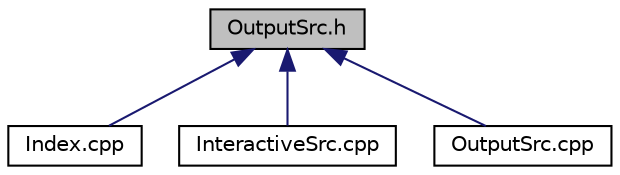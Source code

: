 digraph "OutputSrc.h"
{
  edge [fontname="Helvetica",fontsize="10",labelfontname="Helvetica",labelfontsize="10"];
  node [fontname="Helvetica",fontsize="10",shape=record];
  Node1 [label="OutputSrc.h",height=0.2,width=0.4,color="black", fillcolor="grey75", style="filled", fontcolor="black"];
  Node1 -> Node2 [dir="back",color="midnightblue",fontsize="10",style="solid"];
  Node2 [label="Index.cpp",height=0.2,width=0.4,color="black", fillcolor="white", style="filled",URL="$Index_8cpp.html"];
  Node1 -> Node3 [dir="back",color="midnightblue",fontsize="10",style="solid"];
  Node3 [label="InteractiveSrc.cpp",height=0.2,width=0.4,color="black", fillcolor="white", style="filled",URL="$InteractiveSrc_8cpp.html"];
  Node1 -> Node4 [dir="back",color="midnightblue",fontsize="10",style="solid"];
  Node4 [label="OutputSrc.cpp",height=0.2,width=0.4,color="black", fillcolor="white", style="filled",URL="$OutputSrc_8cpp.html"];
}
